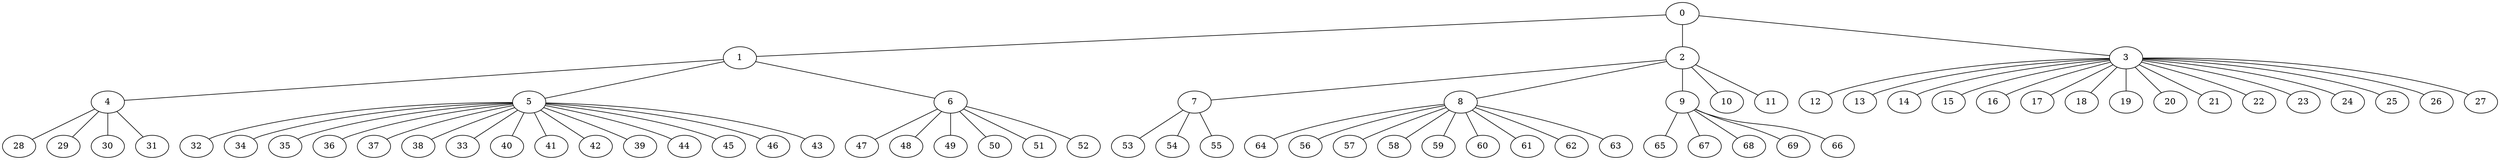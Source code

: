 
graph graphname {
    0 -- 1
0 -- 2
0 -- 3
1 -- 4
1 -- 5
1 -- 6
2 -- 7
2 -- 8
2 -- 9
2 -- 10
2 -- 11
3 -- 12
3 -- 13
3 -- 14
3 -- 15
3 -- 16
3 -- 17
3 -- 18
3 -- 19
3 -- 20
3 -- 21
3 -- 22
3 -- 23
3 -- 24
3 -- 25
3 -- 26
3 -- 27
4 -- 28
4 -- 29
4 -- 30
4 -- 31
5 -- 32
5 -- 34
5 -- 35
5 -- 36
5 -- 37
5 -- 38
5 -- 33
5 -- 40
5 -- 41
5 -- 42
5 -- 39
5 -- 44
5 -- 45
5 -- 46
5 -- 43
6 -- 47
6 -- 48
6 -- 49
6 -- 50
6 -- 51
6 -- 52
7 -- 53
7 -- 54
7 -- 55
8 -- 64
8 -- 56
8 -- 57
8 -- 58
8 -- 59
8 -- 60
8 -- 61
8 -- 62
8 -- 63
9 -- 65
9 -- 67
9 -- 68
9 -- 69
9 -- 66

}
